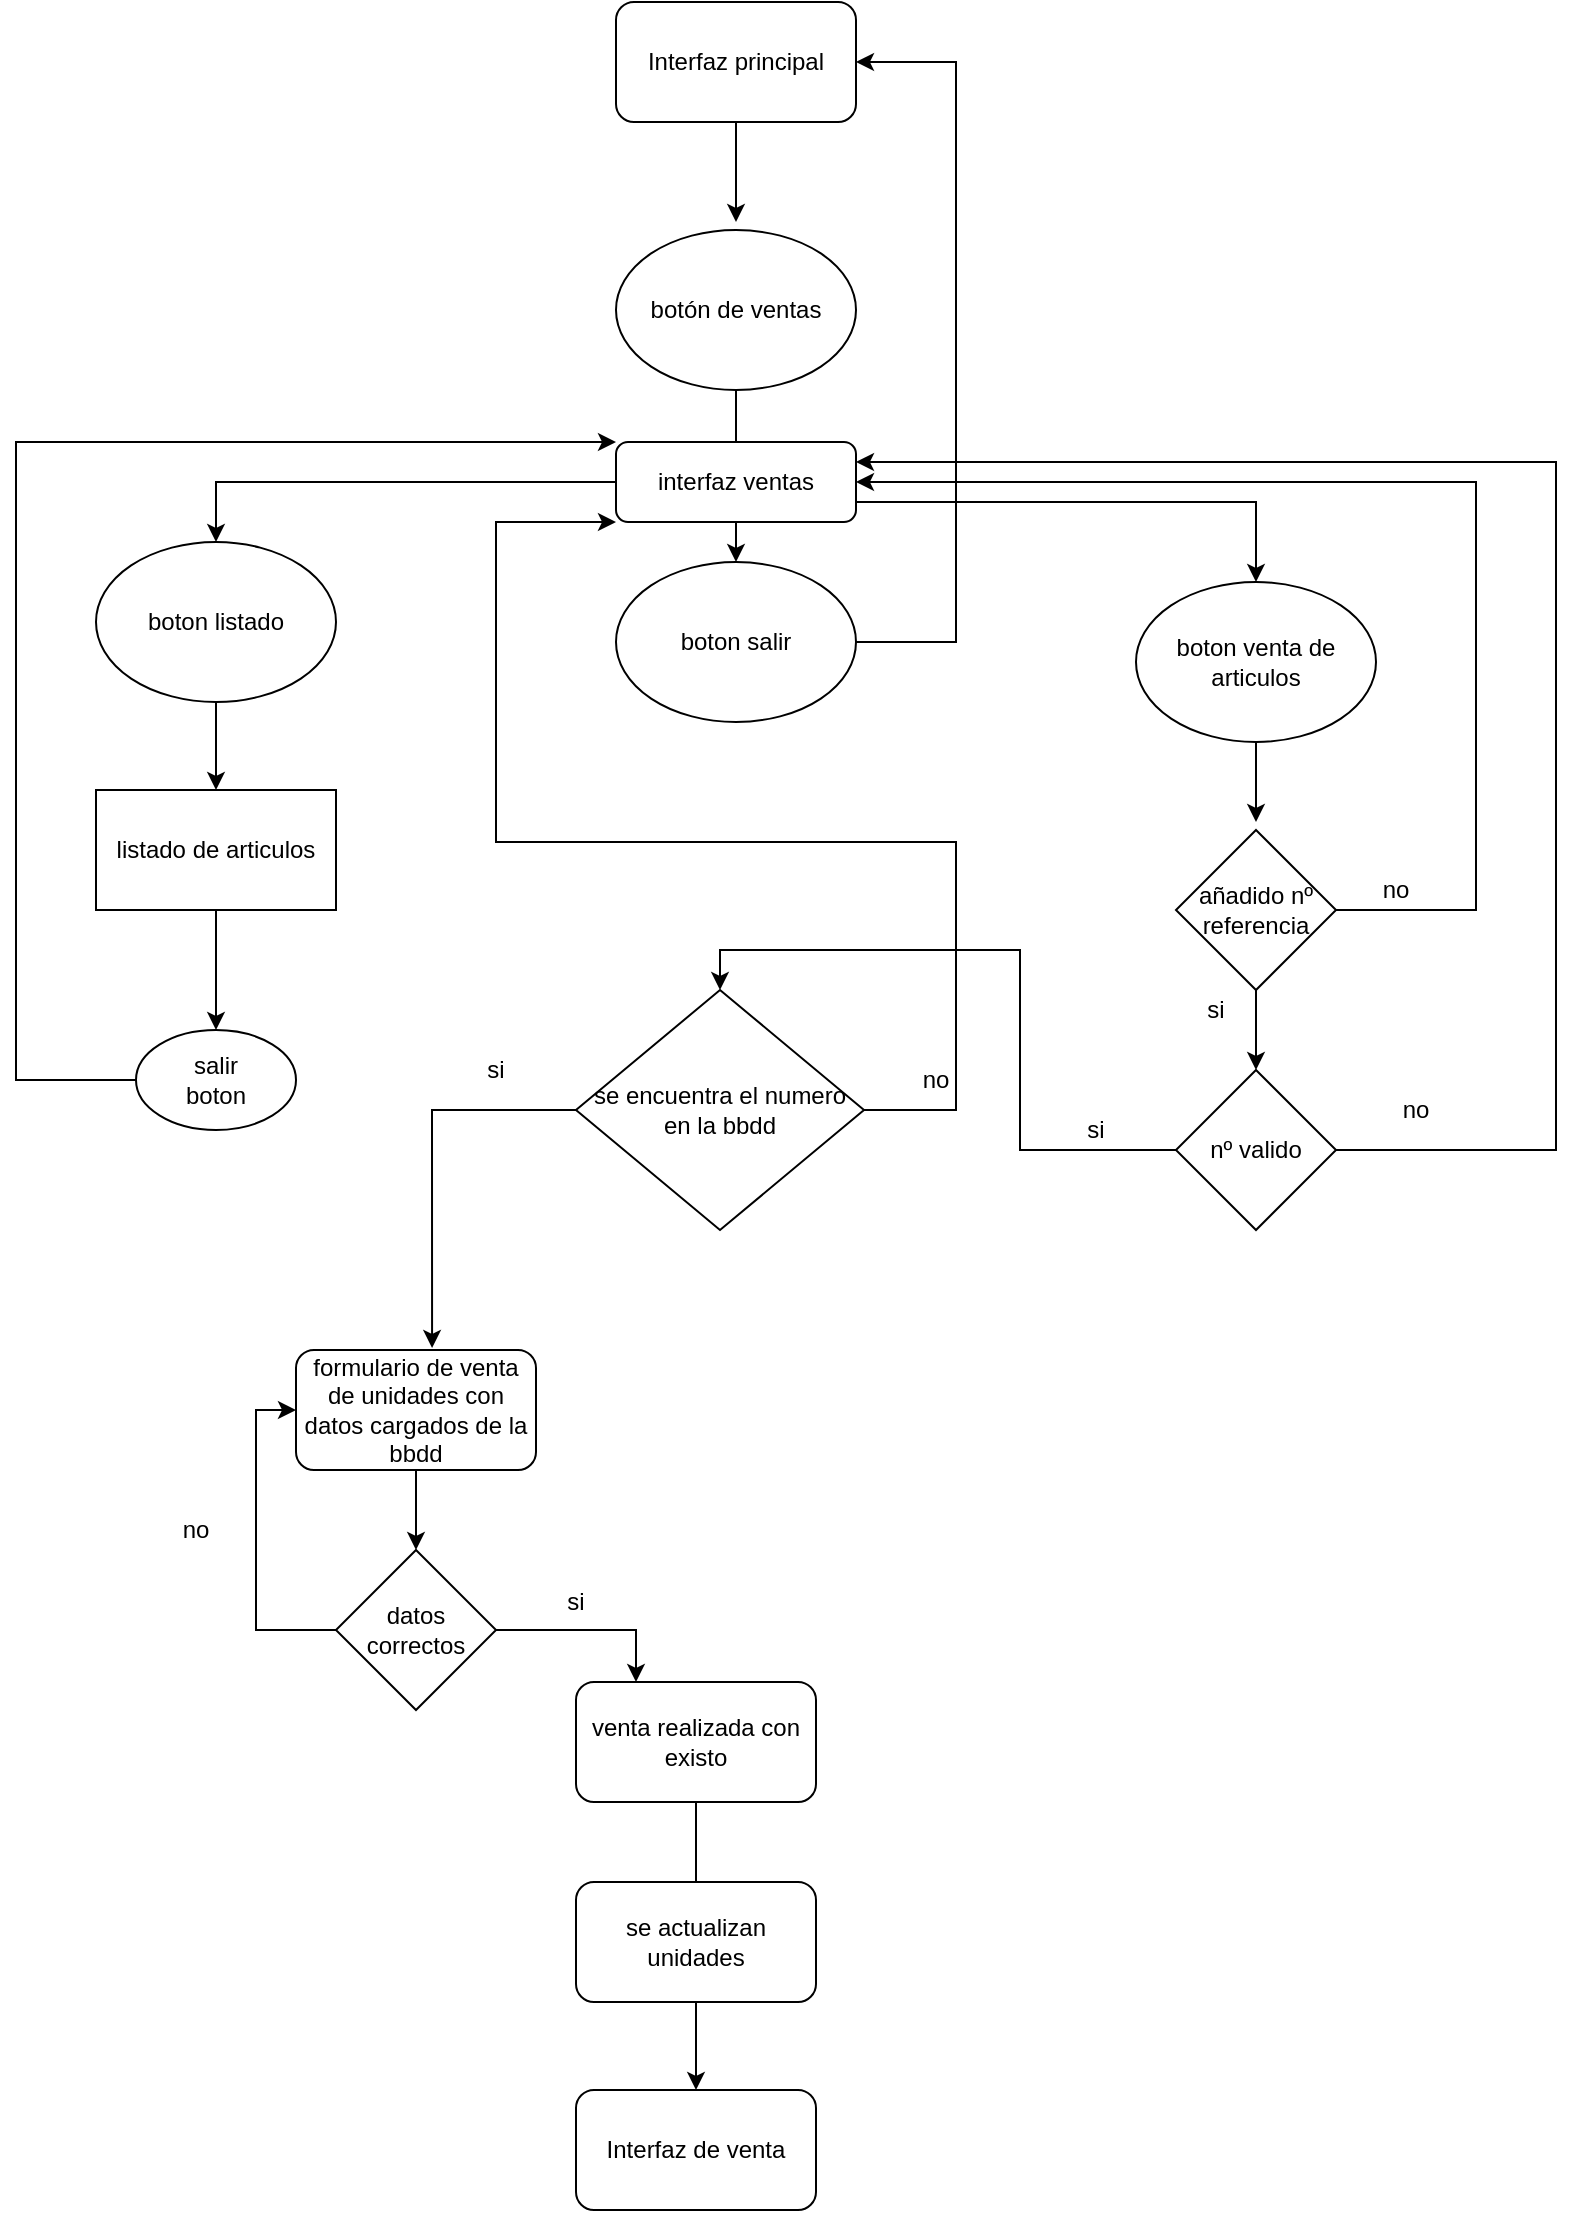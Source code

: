 <mxfile version="13.9.7" type="device"><diagram id="y0XukhvgNyU9BGp6lTJl" name="Page-1"><mxGraphModel dx="868" dy="450" grid="1" gridSize="10" guides="1" tooltips="1" connect="1" arrows="1" fold="1" page="1" pageScale="1" pageWidth="827" pageHeight="1169" math="0" shadow="0"><root><mxCell id="0"/><mxCell id="1" parent="0"/><mxCell id="GUzYTEe5EyGzgP-8AbfF-11" style="edgeStyle=orthogonalEdgeStyle;rounded=0;orthogonalLoop=1;jettySize=auto;html=1;exitX=0;exitY=0.5;exitDx=0;exitDy=0;" edge="1" parent="1" source="GUzYTEe5EyGzgP-8AbfF-50" target="GUzYTEe5EyGzgP-8AbfF-2"><mxGeometry relative="1" as="geometry"/></mxCell><mxCell id="GUzYTEe5EyGzgP-8AbfF-12" style="edgeStyle=orthogonalEdgeStyle;rounded=0;orthogonalLoop=1;jettySize=auto;html=1;exitX=0.5;exitY=1;exitDx=0;exitDy=0;entryX=0.5;entryY=0;entryDx=0;entryDy=0;" edge="1" parent="1" source="GUzYTEe5EyGzgP-8AbfF-1" target="GUzYTEe5EyGzgP-8AbfF-3"><mxGeometry relative="1" as="geometry"/></mxCell><mxCell id="GUzYTEe5EyGzgP-8AbfF-13" style="edgeStyle=orthogonalEdgeStyle;rounded=0;orthogonalLoop=1;jettySize=auto;html=1;entryX=0.5;entryY=0;entryDx=0;entryDy=0;exitX=1;exitY=0.25;exitDx=0;exitDy=0;" edge="1" parent="1" source="GUzYTEe5EyGzgP-8AbfF-50" target="GUzYTEe5EyGzgP-8AbfF-4"><mxGeometry relative="1" as="geometry"><mxPoint x="510" y="270" as="sourcePoint"/><Array as="points"><mxPoint x="440" y="290"/><mxPoint x="640" y="290"/></Array></mxGeometry></mxCell><mxCell id="GUzYTEe5EyGzgP-8AbfF-1" value="&lt;font style=&quot;vertical-align: inherit&quot;&gt;&lt;font style=&quot;vertical-align: inherit&quot;&gt;&lt;font style=&quot;vertical-align: inherit&quot;&gt;&lt;font style=&quot;vertical-align: inherit&quot;&gt;botón de ventas&lt;/font&gt;&lt;/font&gt;&lt;/font&gt;&lt;/font&gt;" style="ellipse;whiteSpace=wrap;html=1;" vertex="1" parent="1"><mxGeometry x="320" y="154" width="120" height="80" as="geometry"/></mxCell><mxCell id="GUzYTEe5EyGzgP-8AbfF-8" style="edgeStyle=orthogonalEdgeStyle;rounded=0;orthogonalLoop=1;jettySize=auto;html=1;entryX=0.5;entryY=0;entryDx=0;entryDy=0;" edge="1" parent="1" source="GUzYTEe5EyGzgP-8AbfF-2" target="GUzYTEe5EyGzgP-8AbfF-6"><mxGeometry relative="1" as="geometry"/></mxCell><mxCell id="GUzYTEe5EyGzgP-8AbfF-2" value="&lt;font style=&quot;vertical-align: inherit&quot;&gt;&lt;font style=&quot;vertical-align: inherit&quot;&gt;&lt;font style=&quot;vertical-align: inherit&quot;&gt;&lt;font style=&quot;vertical-align: inherit&quot;&gt;&lt;font style=&quot;vertical-align: inherit&quot;&gt;&lt;font style=&quot;vertical-align: inherit&quot;&gt;boton listado&lt;/font&gt;&lt;/font&gt;&lt;/font&gt;&lt;/font&gt;&lt;/font&gt;&lt;/font&gt;" style="ellipse;whiteSpace=wrap;html=1;" vertex="1" parent="1"><mxGeometry x="60" y="310" width="120" height="80" as="geometry"/></mxCell><mxCell id="GUzYTEe5EyGzgP-8AbfF-14" style="edgeStyle=orthogonalEdgeStyle;rounded=0;orthogonalLoop=1;jettySize=auto;html=1;entryX=1;entryY=0.5;entryDx=0;entryDy=0;" edge="1" parent="1" source="GUzYTEe5EyGzgP-8AbfF-3" target="GUzYTEe5EyGzgP-8AbfF-46"><mxGeometry relative="1" as="geometry"><mxPoint x="450" y="70" as="targetPoint"/><Array as="points"><mxPoint x="490" y="360"/><mxPoint x="490" y="70"/></Array></mxGeometry></mxCell><mxCell id="GUzYTEe5EyGzgP-8AbfF-3" value="&lt;font style=&quot;vertical-align: inherit&quot;&gt;&lt;font style=&quot;vertical-align: inherit&quot;&gt;&lt;font style=&quot;vertical-align: inherit&quot;&gt;&lt;font style=&quot;vertical-align: inherit&quot;&gt;&lt;font style=&quot;vertical-align: inherit&quot;&gt;&lt;font style=&quot;vertical-align: inherit&quot;&gt;boton salir&lt;/font&gt;&lt;/font&gt;&lt;/font&gt;&lt;/font&gt;&lt;/font&gt;&lt;/font&gt;" style="ellipse;whiteSpace=wrap;html=1;" vertex="1" parent="1"><mxGeometry x="320" y="320" width="120" height="80" as="geometry"/></mxCell><mxCell id="GUzYTEe5EyGzgP-8AbfF-51" style="edgeStyle=orthogonalEdgeStyle;rounded=0;orthogonalLoop=1;jettySize=auto;html=1;" edge="1" parent="1" source="GUzYTEe5EyGzgP-8AbfF-4"><mxGeometry relative="1" as="geometry"><mxPoint x="640" y="450" as="targetPoint"/></mxGeometry></mxCell><mxCell id="GUzYTEe5EyGzgP-8AbfF-4" value="&lt;font style=&quot;vertical-align: inherit&quot;&gt;&lt;font style=&quot;vertical-align: inherit&quot;&gt;&lt;font style=&quot;vertical-align: inherit&quot;&gt;&lt;font style=&quot;vertical-align: inherit&quot;&gt;boton venta de articulos&lt;/font&gt;&lt;/font&gt;&lt;/font&gt;&lt;/font&gt;" style="ellipse;whiteSpace=wrap;html=1;" vertex="1" parent="1"><mxGeometry x="580" y="330" width="120" height="80" as="geometry"/></mxCell><mxCell id="GUzYTEe5EyGzgP-8AbfF-9" style="edgeStyle=orthogonalEdgeStyle;rounded=0;orthogonalLoop=1;jettySize=auto;html=1;entryX=0.5;entryY=0;entryDx=0;entryDy=0;" edge="1" parent="1" source="GUzYTEe5EyGzgP-8AbfF-6" target="GUzYTEe5EyGzgP-8AbfF-7"><mxGeometry relative="1" as="geometry"/></mxCell><mxCell id="GUzYTEe5EyGzgP-8AbfF-6" value="&lt;font style=&quot;vertical-align: inherit&quot;&gt;&lt;font style=&quot;vertical-align: inherit&quot;&gt;listado de articulos&lt;/font&gt;&lt;/font&gt;" style="rounded=0;whiteSpace=wrap;html=1;" vertex="1" parent="1"><mxGeometry x="60" y="434" width="120" height="60" as="geometry"/></mxCell><mxCell id="GUzYTEe5EyGzgP-8AbfF-10" style="edgeStyle=orthogonalEdgeStyle;rounded=0;orthogonalLoop=1;jettySize=auto;html=1;exitX=0;exitY=0.5;exitDx=0;exitDy=0;entryX=0;entryY=0;entryDx=0;entryDy=0;" edge="1" parent="1" source="GUzYTEe5EyGzgP-8AbfF-7" target="GUzYTEe5EyGzgP-8AbfF-50"><mxGeometry relative="1" as="geometry"><mxPoint x="310" y="194" as="targetPoint"/><Array as="points"><mxPoint x="20" y="579"/><mxPoint x="20" y="260"/></Array></mxGeometry></mxCell><mxCell id="GUzYTEe5EyGzgP-8AbfF-7" value="&lt;font style=&quot;vertical-align: inherit&quot;&gt;&lt;font style=&quot;vertical-align: inherit&quot;&gt;salir&lt;br&gt;boton&lt;br&gt;&lt;/font&gt;&lt;/font&gt;" style="ellipse;whiteSpace=wrap;html=1;" vertex="1" parent="1"><mxGeometry x="80" y="554" width="80" height="50" as="geometry"/></mxCell><mxCell id="GUzYTEe5EyGzgP-8AbfF-17" style="edgeStyle=orthogonalEdgeStyle;rounded=0;orthogonalLoop=1;jettySize=auto;html=1;entryX=1;entryY=0.5;entryDx=0;entryDy=0;" edge="1" parent="1" source="GUzYTEe5EyGzgP-8AbfF-16" target="GUzYTEe5EyGzgP-8AbfF-50"><mxGeometry relative="1" as="geometry"><mxPoint x="460" y="280" as="targetPoint"/><Array as="points"><mxPoint x="750" y="494"/><mxPoint x="750" y="280"/></Array></mxGeometry></mxCell><mxCell id="GUzYTEe5EyGzgP-8AbfF-20" style="edgeStyle=orthogonalEdgeStyle;rounded=0;orthogonalLoop=1;jettySize=auto;html=1;entryX=0.5;entryY=0;entryDx=0;entryDy=0;" edge="1" parent="1" source="GUzYTEe5EyGzgP-8AbfF-16" target="GUzYTEe5EyGzgP-8AbfF-19"><mxGeometry relative="1" as="geometry"/></mxCell><mxCell id="GUzYTEe5EyGzgP-8AbfF-16" value="añadido nº referencia" style="rhombus;whiteSpace=wrap;html=1;" vertex="1" parent="1"><mxGeometry x="600" y="454" width="80" height="80" as="geometry"/></mxCell><mxCell id="GUzYTEe5EyGzgP-8AbfF-18" value="no" style="text;html=1;strokeColor=none;fillColor=none;align=center;verticalAlign=middle;whiteSpace=wrap;rounded=0;" vertex="1" parent="1"><mxGeometry x="690" y="474" width="40" height="20" as="geometry"/></mxCell><mxCell id="GUzYTEe5EyGzgP-8AbfF-21" style="edgeStyle=orthogonalEdgeStyle;rounded=0;orthogonalLoop=1;jettySize=auto;html=1;entryX=1;entryY=0.25;entryDx=0;entryDy=0;" edge="1" parent="1" source="GUzYTEe5EyGzgP-8AbfF-19" target="GUzYTEe5EyGzgP-8AbfF-50"><mxGeometry relative="1" as="geometry"><mxPoint x="460" y="250" as="targetPoint"/><Array as="points"><mxPoint x="790" y="614"/><mxPoint x="790" y="270"/></Array></mxGeometry></mxCell><mxCell id="GUzYTEe5EyGzgP-8AbfF-29" style="edgeStyle=orthogonalEdgeStyle;rounded=0;orthogonalLoop=1;jettySize=auto;html=1;exitX=0;exitY=0.5;exitDx=0;exitDy=0;entryX=0.5;entryY=0;entryDx=0;entryDy=0;" edge="1" parent="1" source="GUzYTEe5EyGzgP-8AbfF-19" target="GUzYTEe5EyGzgP-8AbfF-28"><mxGeometry relative="1" as="geometry"/></mxCell><mxCell id="GUzYTEe5EyGzgP-8AbfF-19" value="nº valido" style="rhombus;whiteSpace=wrap;html=1;" vertex="1" parent="1"><mxGeometry x="600" y="574" width="80" height="80" as="geometry"/></mxCell><mxCell id="GUzYTEe5EyGzgP-8AbfF-22" value="no" style="text;html=1;strokeColor=none;fillColor=none;align=center;verticalAlign=middle;whiteSpace=wrap;rounded=0;" vertex="1" parent="1"><mxGeometry x="700" y="584" width="40" height="20" as="geometry"/></mxCell><mxCell id="GUzYTEe5EyGzgP-8AbfF-23" value="si" style="text;html=1;strokeColor=none;fillColor=none;align=center;verticalAlign=middle;whiteSpace=wrap;rounded=0;" vertex="1" parent="1"><mxGeometry x="600" y="534" width="40" height="20" as="geometry"/></mxCell><mxCell id="GUzYTEe5EyGzgP-8AbfF-56" style="edgeStyle=orthogonalEdgeStyle;rounded=0;orthogonalLoop=1;jettySize=auto;html=1;exitX=0.5;exitY=1;exitDx=0;exitDy=0;entryX=0.5;entryY=0;entryDx=0;entryDy=0;" edge="1" parent="1" source="GUzYTEe5EyGzgP-8AbfF-25" target="GUzYTEe5EyGzgP-8AbfF-36"><mxGeometry relative="1" as="geometry"/></mxCell><mxCell id="GUzYTEe5EyGzgP-8AbfF-25" value="formulario de venta&lt;br&gt;de unidades con datos cargados de la bbdd" style="rounded=1;whiteSpace=wrap;html=1;" vertex="1" parent="1"><mxGeometry x="160" y="714" width="120" height="60" as="geometry"/></mxCell><mxCell id="GUzYTEe5EyGzgP-8AbfF-27" value="si" style="text;html=1;strokeColor=none;fillColor=none;align=center;verticalAlign=middle;whiteSpace=wrap;rounded=0;" vertex="1" parent="1"><mxGeometry x="540" y="594" width="40" height="20" as="geometry"/></mxCell><mxCell id="GUzYTEe5EyGzgP-8AbfF-33" style="edgeStyle=orthogonalEdgeStyle;rounded=0;orthogonalLoop=1;jettySize=auto;html=1;entryX=0.567;entryY=-0.017;entryDx=0;entryDy=0;entryPerimeter=0;" edge="1" parent="1" source="GUzYTEe5EyGzgP-8AbfF-28" target="GUzYTEe5EyGzgP-8AbfF-25"><mxGeometry relative="1" as="geometry"><mxPoint x="220" y="594" as="targetPoint"/></mxGeometry></mxCell><mxCell id="GUzYTEe5EyGzgP-8AbfF-55" style="edgeStyle=orthogonalEdgeStyle;rounded=0;orthogonalLoop=1;jettySize=auto;html=1;entryX=0;entryY=1;entryDx=0;entryDy=0;" edge="1" parent="1" source="GUzYTEe5EyGzgP-8AbfF-28" target="GUzYTEe5EyGzgP-8AbfF-50"><mxGeometry relative="1" as="geometry"><mxPoint x="260" y="300" as="targetPoint"/><Array as="points"><mxPoint x="490" y="594"/><mxPoint x="490" y="460"/><mxPoint x="260" y="460"/><mxPoint x="260" y="300"/></Array></mxGeometry></mxCell><mxCell id="GUzYTEe5EyGzgP-8AbfF-28" value="se encuentra el numero en la bbdd" style="rhombus;whiteSpace=wrap;html=1;" vertex="1" parent="1"><mxGeometry x="300" y="534" width="144" height="120" as="geometry"/></mxCell><mxCell id="GUzYTEe5EyGzgP-8AbfF-34" value="si" style="text;html=1;strokeColor=none;fillColor=none;align=center;verticalAlign=middle;whiteSpace=wrap;rounded=0;" vertex="1" parent="1"><mxGeometry x="240" y="564" width="40" height="20" as="geometry"/></mxCell><mxCell id="GUzYTEe5EyGzgP-8AbfF-35" value="no" style="text;html=1;strokeColor=none;fillColor=none;align=center;verticalAlign=middle;whiteSpace=wrap;rounded=0;" vertex="1" parent="1"><mxGeometry x="460" y="569" width="40" height="20" as="geometry"/></mxCell><mxCell id="GUzYTEe5EyGzgP-8AbfF-38" style="edgeStyle=orthogonalEdgeStyle;rounded=0;orthogonalLoop=1;jettySize=auto;html=1;exitX=0;exitY=0.5;exitDx=0;exitDy=0;entryX=0;entryY=0.5;entryDx=0;entryDy=0;" edge="1" parent="1" source="GUzYTEe5EyGzgP-8AbfF-36" target="GUzYTEe5EyGzgP-8AbfF-25"><mxGeometry relative="1" as="geometry"/></mxCell><mxCell id="GUzYTEe5EyGzgP-8AbfF-43" style="edgeStyle=orthogonalEdgeStyle;rounded=0;orthogonalLoop=1;jettySize=auto;html=1;entryX=0.25;entryY=0;entryDx=0;entryDy=0;" edge="1" parent="1" source="GUzYTEe5EyGzgP-8AbfF-36" target="GUzYTEe5EyGzgP-8AbfF-42"><mxGeometry relative="1" as="geometry"/></mxCell><mxCell id="GUzYTEe5EyGzgP-8AbfF-36" value="datos correctos" style="rhombus;whiteSpace=wrap;html=1;" vertex="1" parent="1"><mxGeometry x="180" y="814" width="80" height="80" as="geometry"/></mxCell><mxCell id="GUzYTEe5EyGzgP-8AbfF-41" value="no" style="text;html=1;strokeColor=none;fillColor=none;align=center;verticalAlign=middle;whiteSpace=wrap;rounded=0;" vertex="1" parent="1"><mxGeometry x="90" y="794" width="40" height="20" as="geometry"/></mxCell><mxCell id="GUzYTEe5EyGzgP-8AbfF-48" style="edgeStyle=orthogonalEdgeStyle;rounded=0;orthogonalLoop=1;jettySize=auto;html=1;exitX=0.5;exitY=1;exitDx=0;exitDy=0;entryX=0.5;entryY=0;entryDx=0;entryDy=0;" edge="1" parent="1" source="GUzYTEe5EyGzgP-8AbfF-42" target="GUzYTEe5EyGzgP-8AbfF-45"><mxGeometry relative="1" as="geometry"/></mxCell><mxCell id="GUzYTEe5EyGzgP-8AbfF-42" value="venta realizada con existo" style="rounded=1;whiteSpace=wrap;html=1;" vertex="1" parent="1"><mxGeometry x="300" y="880" width="120" height="60" as="geometry"/></mxCell><mxCell id="GUzYTEe5EyGzgP-8AbfF-45" value="Interfaz de venta" style="rounded=1;whiteSpace=wrap;html=1;" vertex="1" parent="1"><mxGeometry x="300" y="1084" width="120" height="60" as="geometry"/></mxCell><mxCell id="GUzYTEe5EyGzgP-8AbfF-49" style="edgeStyle=orthogonalEdgeStyle;rounded=0;orthogonalLoop=1;jettySize=auto;html=1;" edge="1" parent="1" source="GUzYTEe5EyGzgP-8AbfF-46"><mxGeometry relative="1" as="geometry"><mxPoint x="380" y="150" as="targetPoint"/></mxGeometry></mxCell><mxCell id="GUzYTEe5EyGzgP-8AbfF-46" value="Interfaz principal" style="rounded=1;whiteSpace=wrap;html=1;" vertex="1" parent="1"><mxGeometry x="320" y="40" width="120" height="60" as="geometry"/></mxCell><mxCell id="GUzYTEe5EyGzgP-8AbfF-50" value="interfaz ventas" style="rounded=1;whiteSpace=wrap;html=1;" vertex="1" parent="1"><mxGeometry x="320" y="260" width="120" height="40" as="geometry"/></mxCell><mxCell id="GUzYTEe5EyGzgP-8AbfF-53" value="si" style="text;html=1;strokeColor=none;fillColor=none;align=center;verticalAlign=middle;whiteSpace=wrap;rounded=0;" vertex="1" parent="1"><mxGeometry x="280" y="830" width="40" height="20" as="geometry"/></mxCell><mxCell id="GUzYTEe5EyGzgP-8AbfF-57" value="se actualizan unidades" style="rounded=1;whiteSpace=wrap;html=1;" vertex="1" parent="1"><mxGeometry x="300" y="980" width="120" height="60" as="geometry"/></mxCell></root></mxGraphModel></diagram></mxfile>